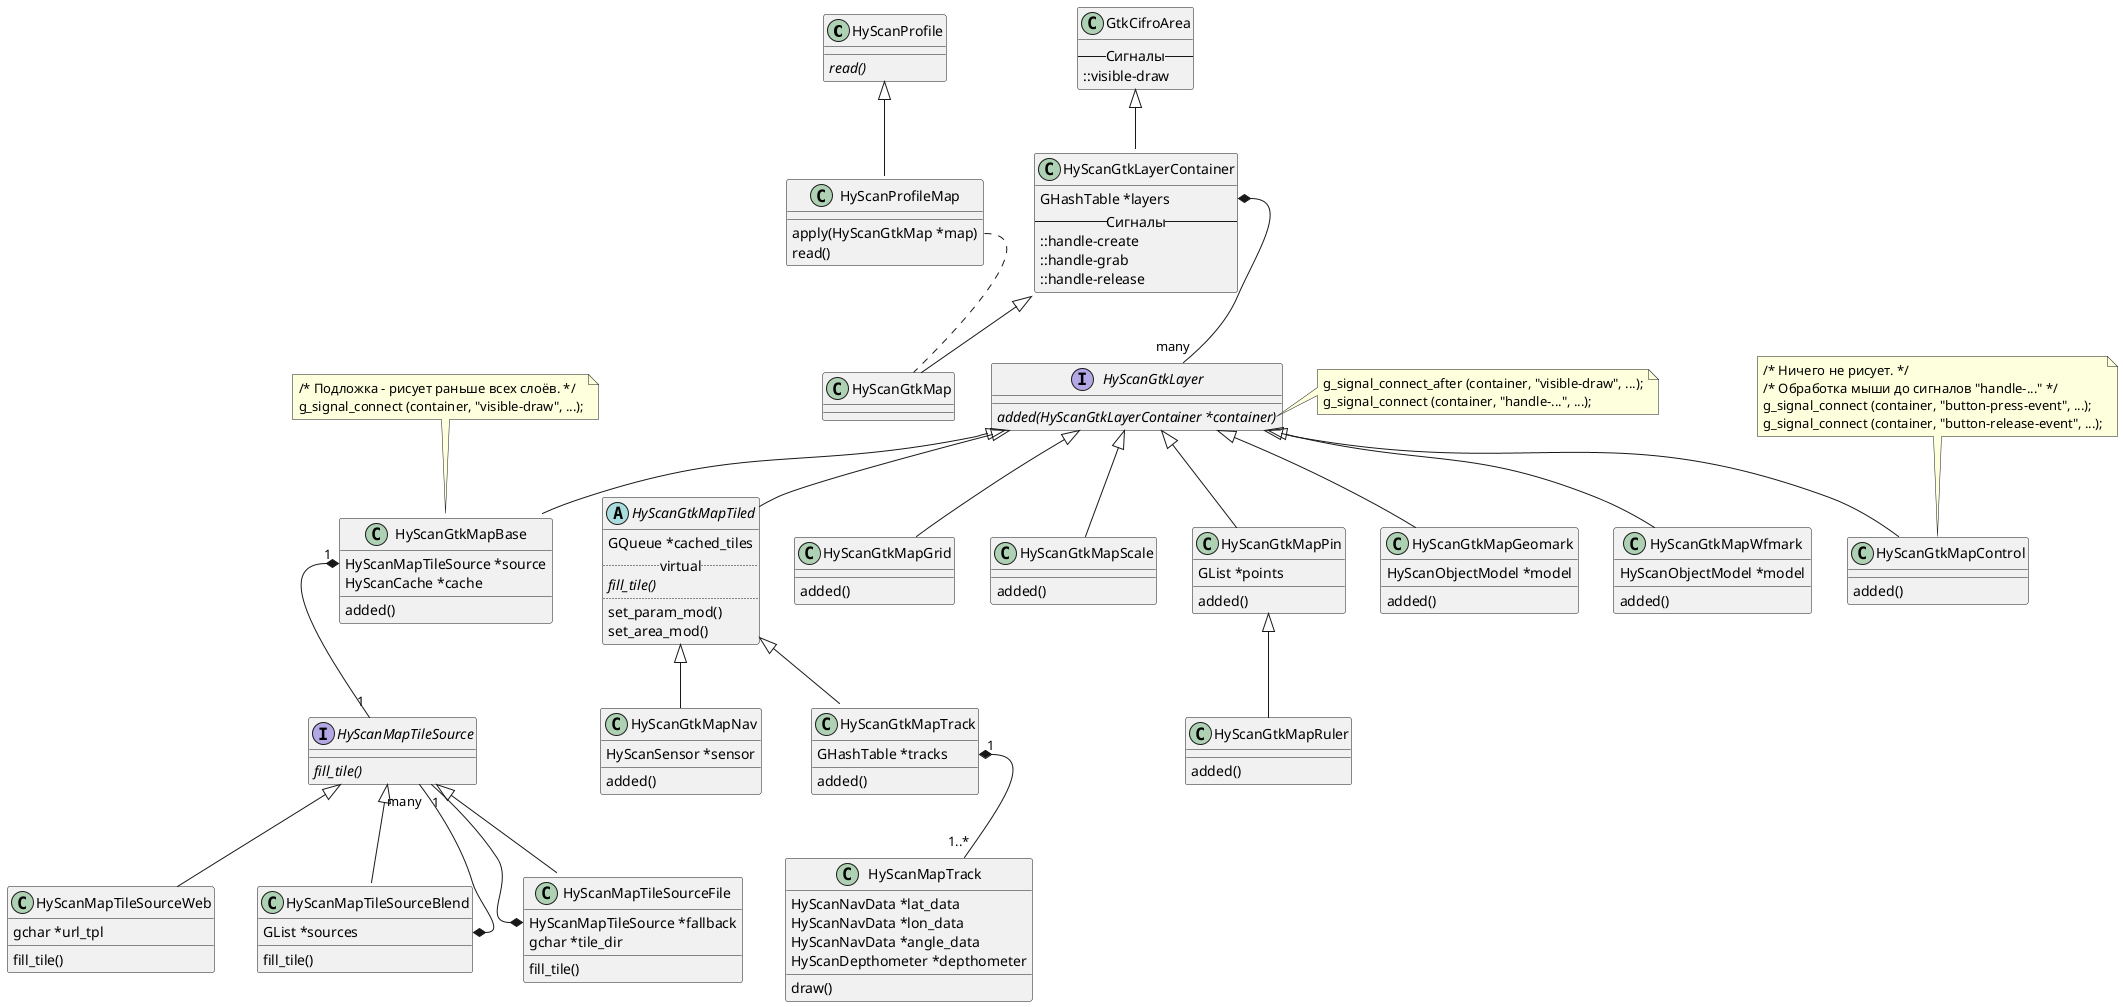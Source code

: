 @startuml


HyScanProfile<|--HyScanProfileMap

GtkCifroArea <|--HyScanGtkLayerContainer
HyScanGtkLayerContainer <|--HyScanGtkMap

HyScanGtkLayer<|--HyScanGtkMapGeomark
HyScanGtkLayer<|--HyScanGtkMapWfmark
HyScanGtkLayer<|--HyScanGtkMapBase
HyScanGtkLayer<|--HyScanGtkMapTiled
HyScanGtkLayer<|--HyScanGtkMapGrid
HyScanGtkLayer<|--HyScanGtkMapScale
HyScanGtkLayer<|--HyScanGtkMapControl
HyScanGtkLayer<|--HyScanGtkMapPin

HyScanGtkMapTiled<|--HyScanGtkMapNav
HyScanGtkMapTiled<|--HyScanGtkMapTrack

HyScanGtkMapPin<|--HyScanGtkMapRuler

HyScanMapTileSource<|--HyScanMapTileSourceFile
HyScanMapTileSource<|--HyScanMapTileSourceWeb
HyScanMapTileSource<|--HyScanMapTileSourceBlend

HyScanGtkMapTrack::tracks "1" *-- "1..*" HyScanMapTrack
HyScanGtkMapBase::source "1" *-- "1" HyScanMapTileSource
HyScanMapTileSourceFile::fallback *-- "1" HyScanMapTileSource
HyScanMapTileSourceBlend::sources *-- "many" HyScanMapTileSource
HyScanGtkLayerContainer::layers *-- "many" HyScanGtkLayer
HyScanProfileMap::apply .. HyScanGtkMap

class HyScanProfile
{
    {abstract} read()
}

class HyScanProfileMap
{
    apply(HyScanGtkMap *map)
    read()
}

class GtkCifroArea
{
    -- Сигналы --
    ::visible-draw
}

class HyScanGtkLayerContainer
{
    GHashTable *layers
    -- Сигналы --
    ::handle-create
    ::handle-grab
    ::handle-release
}

class HyScanGtkMapGrid
{
    {method} added()
}

class HyScanGtkMapScale
{
    {method} added()
}

class HyScanGtkMapPin
{
    GList *points
    {method} added()
}

class HyScanGtkMapRuler
{
    {method} added()
}

class HyScanGtkMapControl
{
    {method} added()
}

class HyScanMapTileSourceFile
{
    {field} HyScanMapTileSource *fallback
    {field} gchar *tile_dir
    {method} fill_tile()
}

class HyScanMapTileSourceWeb
{
    {field} gchar *url_tpl
    {method} fill_tile()
}

class HyScanMapTileSourceBlend
{
    {field} GList *sources
    {method} fill_tile()
}

interface HyScanGtkLayer
{
    {abstract} added(HyScanGtkLayerContainer *container)
}

abstract HyScanGtkMapTiled
{
    {field} GQueue *cached_tiles
    .. virtual ..
    {abstract} fill_tile()
    ..
    set_param_mod()
    set_area_mod()
}

class HyScanGtkMapNav
{
    HyScanSensor *sensor
    added()
}

class HyScanGtkMapBase
{
    {field} HyScanMapTileSource *source
    {field} HyScanCache *cache
    {method} added()
}

interface HyScanMapTileSource
{
    {abstract} fill_tile()
}

class HyScanGtkMapGeomark
{
    {field} HyScanObjectModel *model
    {method} added()
}

class HyScanGtkMapWfmark
{
    {field} HyScanObjectModel *model
    {method} added()
}

class HyScanGtkMapTrack
{
    {field} GHashTable *tracks
    {method} added()
}

class HyScanMapTrack
{
    HyScanNavData *lat_data
    HyScanNavData *lon_data
    HyScanNavData *angle_data
    HyScanDepthometer *depthometer
    {method} draw()
}

note right of HyScanGtkLayer::added
  g_signal_connect_after (container, "visible-draw", ...);
  g_signal_connect (container, "handle-...", ...);
end note

note top of HyScanGtkMapControl
  /* Ничего не рисует. */
  /* Обработка мыши до сигналов "handle-..." */
  g_signal_connect (container, "button-press-event", ...);
  g_signal_connect (container, "button-release-event", ...);
end note

note top of HyScanGtkMapBase
  /* Подложка - рисует раньше всех слоёв. */
  g_signal_connect (container, "visible-draw", ...);
end note

@enduml
